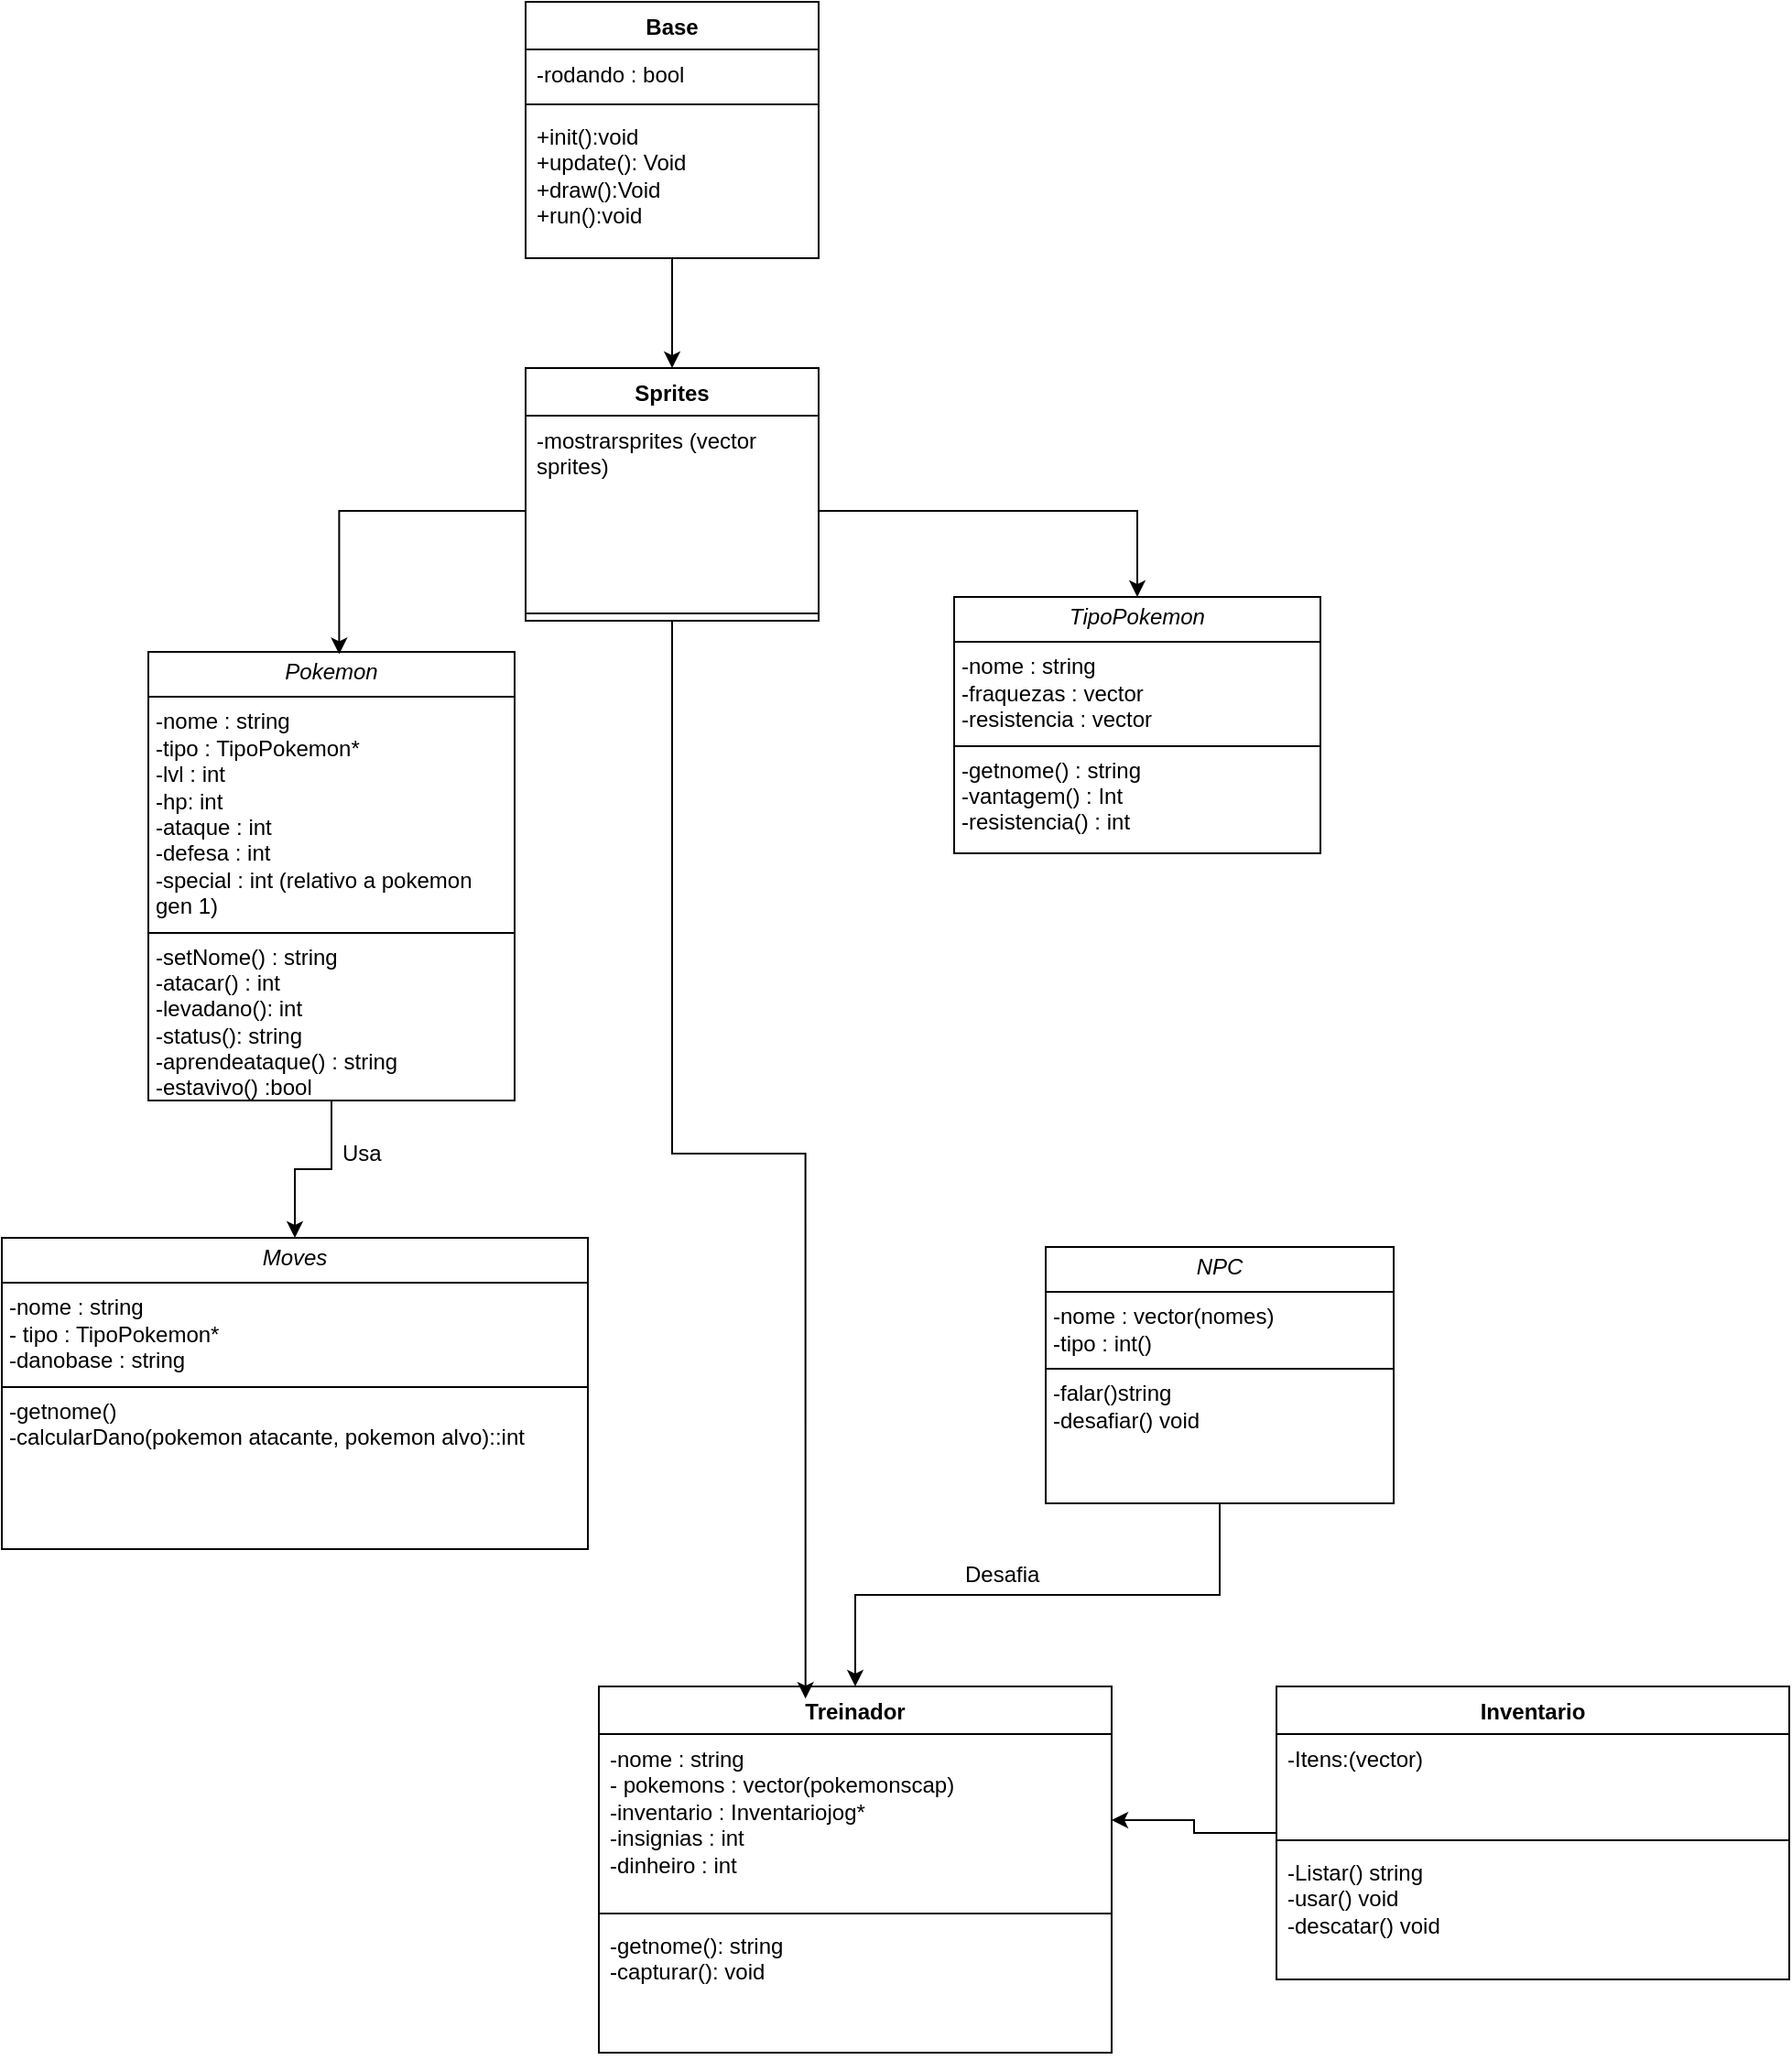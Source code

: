 <mxfile version="27.1.5">
  <diagram name="Page-1" id="b5b7bab2-c9e2-2cf4-8b2a-24fd1a2a6d21">
    <mxGraphModel dx="1737" dy="890" grid="1" gridSize="10" guides="1" tooltips="1" connect="1" arrows="1" fold="1" page="1" pageScale="1" pageWidth="827" pageHeight="1169" background="none" math="0" shadow="0">
      <root>
        <mxCell id="0" />
        <mxCell id="1" parent="0" />
        <mxCell id="lQwyarkYGZv5bvmhl-Y1-25" value="" style="edgeStyle=orthogonalEdgeStyle;rounded=0;orthogonalLoop=1;jettySize=auto;html=1;" edge="1" parent="1" source="lQwyarkYGZv5bvmhl-Y1-18" target="lQwyarkYGZv5bvmhl-Y1-23">
          <mxGeometry relative="1" as="geometry" />
        </mxCell>
        <mxCell id="lQwyarkYGZv5bvmhl-Y1-18" value="&lt;p style=&quot;margin:0px;margin-top:4px;text-align:center;&quot;&gt;&lt;i&gt;Pokemon&lt;/i&gt;&lt;/p&gt;&lt;hr size=&quot;1&quot; style=&quot;border-style:solid;&quot;&gt;&lt;p style=&quot;margin:0px;margin-left:4px;&quot;&gt;-nome : string&lt;br&gt;-tipo : TipoPokemon*&lt;/p&gt;&lt;p style=&quot;margin:0px;margin-left:4px;&quot;&gt;-lvl : int&lt;/p&gt;&lt;p style=&quot;margin:0px;margin-left:4px;&quot;&gt;-hp: int&lt;/p&gt;&lt;p style=&quot;margin:0px;margin-left:4px;&quot;&gt;-ataque : int&lt;/p&gt;&lt;p style=&quot;margin:0px;margin-left:4px;&quot;&gt;-defesa : int&lt;/p&gt;&lt;p style=&quot;margin:0px;margin-left:4px;&quot;&gt;-special : int (relativo a pokemon gen 1)&lt;/p&gt;&lt;hr size=&quot;1&quot; style=&quot;border-style:solid;&quot;&gt;&lt;p style=&quot;margin:0px;margin-left:4px;&quot;&gt;-setNome() : string&lt;/p&gt;&lt;p style=&quot;margin:0px;margin-left:4px;&quot;&gt;-atacar() : int&lt;/p&gt;&lt;p style=&quot;margin:0px;margin-left:4px;&quot;&gt;-levadano(): int&lt;/p&gt;&lt;p style=&quot;margin:0px;margin-left:4px;&quot;&gt;-status(): string&lt;/p&gt;&lt;p style=&quot;margin:0px;margin-left:4px;&quot;&gt;-aprendeataque() : string&lt;/p&gt;&lt;p style=&quot;margin:0px;margin-left:4px;&quot;&gt;-estavivo() :bool&lt;/p&gt;" style="verticalAlign=top;align=left;overflow=fill;html=1;whiteSpace=wrap;" vertex="1" parent="1">
          <mxGeometry x="114" y="355" width="200" height="245" as="geometry" />
        </mxCell>
        <mxCell id="lQwyarkYGZv5bvmhl-Y1-21" value="&lt;p style=&quot;margin:0px;margin-top:4px;text-align:center;&quot;&gt;&lt;i&gt;TipoPokemon&lt;/i&gt;&lt;/p&gt;&lt;hr size=&quot;1&quot; style=&quot;border-style:solid;&quot;&gt;&lt;p style=&quot;margin:0px;margin-left:4px;&quot;&gt;-nome : string&lt;br&gt;&lt;/p&gt;&lt;p style=&quot;margin:0px;margin-left:4px;&quot;&gt;-fraquezas : vector&lt;/p&gt;&lt;p style=&quot;margin:0px;margin-left:4px;&quot;&gt;-resistencia : vector&lt;/p&gt;&lt;hr size=&quot;1&quot; style=&quot;border-style:solid;&quot;&gt;&lt;p style=&quot;margin:0px;margin-left:4px;&quot;&gt;-getnome() : string&lt;/p&gt;&lt;p style=&quot;margin:0px;margin-left:4px;&quot;&gt;-vantagem() : Int&lt;/p&gt;&lt;p style=&quot;margin:0px;margin-left:4px;&quot;&gt;-resistencia() : int&lt;/p&gt;&lt;p style=&quot;margin:0px;margin-left:4px;&quot;&gt;&lt;br&gt;&lt;/p&gt;" style="verticalAlign=top;align=left;overflow=fill;html=1;whiteSpace=wrap;" vertex="1" parent="1">
          <mxGeometry x="554" y="325" width="200" height="140" as="geometry" />
        </mxCell>
        <mxCell id="lQwyarkYGZv5bvmhl-Y1-23" value="&lt;p style=&quot;margin:0px;margin-top:4px;text-align:center;&quot;&gt;&lt;i&gt;Moves&lt;/i&gt;&lt;/p&gt;&lt;hr size=&quot;1&quot; style=&quot;border-style:solid;&quot;&gt;&lt;p style=&quot;margin:0px;margin-left:4px;&quot;&gt;-nome : string&lt;/p&gt;&lt;p style=&quot;margin:0px;margin-left:4px;&quot;&gt;- tipo : TipoPokemon*&lt;/p&gt;&lt;p style=&quot;margin:0px;margin-left:4px;&quot;&gt;-danobase : string&lt;/p&gt;&lt;hr size=&quot;1&quot; style=&quot;border-style:solid;&quot;&gt;&lt;p style=&quot;margin:0px;margin-left:4px;&quot;&gt;-getnome()&lt;/p&gt;&lt;p style=&quot;margin:0px;margin-left:4px;&quot;&gt;-calcularDano(pokemon atacante, pokemon alvo)::int&lt;/p&gt;" style="verticalAlign=top;align=left;overflow=fill;html=1;whiteSpace=wrap;" vertex="1" parent="1">
          <mxGeometry x="34" y="675" width="320" height="170" as="geometry" />
        </mxCell>
        <mxCell id="lQwyarkYGZv5bvmhl-Y1-40" style="edgeStyle=orthogonalEdgeStyle;rounded=0;orthogonalLoop=1;jettySize=auto;html=1;exitX=0.5;exitY=1;exitDx=0;exitDy=0;entryX=0.5;entryY=0;entryDx=0;entryDy=0;" edge="1" parent="1" source="lQwyarkYGZv5bvmhl-Y1-24" target="lQwyarkYGZv5bvmhl-Y1-35">
          <mxGeometry relative="1" as="geometry" />
        </mxCell>
        <mxCell id="lQwyarkYGZv5bvmhl-Y1-24" value="&lt;p style=&quot;margin:0px;margin-top:4px;text-align:center;&quot;&gt;&lt;i&gt;NPC&lt;/i&gt;&lt;/p&gt;&lt;hr size=&quot;1&quot; style=&quot;border-style:solid;&quot;&gt;&lt;p style=&quot;margin:0px;margin-left:4px;&quot;&gt;-nome : vector(nomes)&lt;/p&gt;&lt;p style=&quot;margin:0px;margin-left:4px;&quot;&gt;-tipo : int()&lt;br&gt;&lt;/p&gt;&lt;hr size=&quot;1&quot; style=&quot;border-style:solid;&quot;&gt;&lt;p style=&quot;margin:0px;margin-left:4px;&quot;&gt;-falar()string&lt;/p&gt;&lt;p style=&quot;margin:0px;margin-left:4px;&quot;&gt;-desafiar() void&lt;/p&gt;" style="verticalAlign=top;align=left;overflow=fill;html=1;whiteSpace=wrap;" vertex="1" parent="1">
          <mxGeometry x="604" y="680" width="190" height="140" as="geometry" />
        </mxCell>
        <mxCell id="lQwyarkYGZv5bvmhl-Y1-26" value="Usa&amp;nbsp;" style="text;strokeColor=none;fillColor=none;align=left;verticalAlign=top;spacingLeft=4;spacingRight=4;overflow=hidden;rotatable=0;points=[[0,0.5],[1,0.5]];portConstraint=eastwest;whiteSpace=wrap;html=1;" vertex="1" parent="1">
          <mxGeometry x="214" y="615" width="100" height="26" as="geometry" />
        </mxCell>
        <mxCell id="lQwyarkYGZv5bvmhl-Y1-47" style="edgeStyle=orthogonalEdgeStyle;rounded=0;orthogonalLoop=1;jettySize=auto;html=1;entryX=0.5;entryY=0;entryDx=0;entryDy=0;" edge="1" parent="1" source="lQwyarkYGZv5bvmhl-Y1-31" target="lQwyarkYGZv5bvmhl-Y1-42">
          <mxGeometry relative="1" as="geometry" />
        </mxCell>
        <mxCell id="lQwyarkYGZv5bvmhl-Y1-31" value="Base" style="swimlane;fontStyle=1;align=center;verticalAlign=top;childLayout=stackLayout;horizontal=1;startSize=26;horizontalStack=0;resizeParent=1;resizeParentMax=0;resizeLast=0;collapsible=1;marginBottom=0;whiteSpace=wrap;html=1;" vertex="1" parent="1">
          <mxGeometry x="320" width="160" height="140" as="geometry" />
        </mxCell>
        <mxCell id="lQwyarkYGZv5bvmhl-Y1-32" value="-rodando : bool" style="text;strokeColor=none;fillColor=none;align=left;verticalAlign=top;spacingLeft=4;spacingRight=4;overflow=hidden;rotatable=0;points=[[0,0.5],[1,0.5]];portConstraint=eastwest;whiteSpace=wrap;html=1;" vertex="1" parent="lQwyarkYGZv5bvmhl-Y1-31">
          <mxGeometry y="26" width="160" height="26" as="geometry" />
        </mxCell>
        <mxCell id="lQwyarkYGZv5bvmhl-Y1-33" value="" style="line;strokeWidth=1;fillColor=none;align=left;verticalAlign=middle;spacingTop=-1;spacingLeft=3;spacingRight=3;rotatable=0;labelPosition=right;points=[];portConstraint=eastwest;strokeColor=inherit;" vertex="1" parent="lQwyarkYGZv5bvmhl-Y1-31">
          <mxGeometry y="52" width="160" height="8" as="geometry" />
        </mxCell>
        <mxCell id="lQwyarkYGZv5bvmhl-Y1-34" value="+init():void&lt;br&gt;+update(): Void&lt;br&gt;+draw():Void&lt;br&gt;+run():void" style="text;strokeColor=none;fillColor=none;align=left;verticalAlign=top;spacingLeft=4;spacingRight=4;overflow=hidden;rotatable=0;points=[[0,0.5],[1,0.5]];portConstraint=eastwest;whiteSpace=wrap;html=1;" vertex="1" parent="lQwyarkYGZv5bvmhl-Y1-31">
          <mxGeometry y="60" width="160" height="80" as="geometry" />
        </mxCell>
        <mxCell id="lQwyarkYGZv5bvmhl-Y1-35" value="Treinador" style="swimlane;fontStyle=1;align=center;verticalAlign=top;childLayout=stackLayout;horizontal=1;startSize=26;horizontalStack=0;resizeParent=1;resizeParentMax=0;resizeLast=0;collapsible=1;marginBottom=0;whiteSpace=wrap;html=1;" vertex="1" parent="1">
          <mxGeometry x="360" y="920" width="280" height="200" as="geometry" />
        </mxCell>
        <mxCell id="lQwyarkYGZv5bvmhl-Y1-36" value="-nome : string&lt;div&gt;- pokemons : vector(pokemonscap)&lt;/div&gt;&lt;div&gt;-inventario : Inventariojog*&lt;/div&gt;&lt;div&gt;-insignias : int&lt;/div&gt;&lt;div&gt;-dinheiro : int&lt;/div&gt;&lt;div&gt;&lt;br&gt;&lt;/div&gt;" style="text;strokeColor=none;fillColor=none;align=left;verticalAlign=top;spacingLeft=4;spacingRight=4;overflow=hidden;rotatable=0;points=[[0,0.5],[1,0.5]];portConstraint=eastwest;whiteSpace=wrap;html=1;" vertex="1" parent="lQwyarkYGZv5bvmhl-Y1-35">
          <mxGeometry y="26" width="280" height="94" as="geometry" />
        </mxCell>
        <mxCell id="lQwyarkYGZv5bvmhl-Y1-37" value="" style="line;strokeWidth=1;fillColor=none;align=left;verticalAlign=middle;spacingTop=-1;spacingLeft=3;spacingRight=3;rotatable=0;labelPosition=right;points=[];portConstraint=eastwest;strokeColor=inherit;" vertex="1" parent="lQwyarkYGZv5bvmhl-Y1-35">
          <mxGeometry y="120" width="280" height="8" as="geometry" />
        </mxCell>
        <mxCell id="lQwyarkYGZv5bvmhl-Y1-38" value="-getnome(): string&lt;div&gt;-capturar(): void&amp;nbsp;&lt;/div&gt;&lt;div&gt;&lt;br&gt;&lt;/div&gt;" style="text;strokeColor=none;fillColor=none;align=left;verticalAlign=top;spacingLeft=4;spacingRight=4;overflow=hidden;rotatable=0;points=[[0,0.5],[1,0.5]];portConstraint=eastwest;whiteSpace=wrap;html=1;" vertex="1" parent="lQwyarkYGZv5bvmhl-Y1-35">
          <mxGeometry y="128" width="280" height="72" as="geometry" />
        </mxCell>
        <mxCell id="lQwyarkYGZv5bvmhl-Y1-41" value="Desafia" style="text;strokeColor=none;fillColor=none;align=left;verticalAlign=top;spacingLeft=4;spacingRight=4;overflow=hidden;rotatable=0;points=[[0,0.5],[1,0.5]];portConstraint=eastwest;whiteSpace=wrap;html=1;" vertex="1" parent="1">
          <mxGeometry x="554" y="845" width="100" height="26" as="geometry" />
        </mxCell>
        <mxCell id="lQwyarkYGZv5bvmhl-Y1-42" value="Sprites" style="swimlane;fontStyle=1;align=center;verticalAlign=top;childLayout=stackLayout;horizontal=1;startSize=26;horizontalStack=0;resizeParent=1;resizeParentMax=0;resizeLast=0;collapsible=1;marginBottom=0;whiteSpace=wrap;html=1;" vertex="1" parent="1">
          <mxGeometry x="320" y="200" width="160" height="138" as="geometry" />
        </mxCell>
        <mxCell id="lQwyarkYGZv5bvmhl-Y1-43" value="-mostrarsprites (vector sprites)" style="text;strokeColor=none;fillColor=none;align=left;verticalAlign=top;spacingLeft=4;spacingRight=4;overflow=hidden;rotatable=0;points=[[0,0.5],[1,0.5]];portConstraint=eastwest;whiteSpace=wrap;html=1;" vertex="1" parent="lQwyarkYGZv5bvmhl-Y1-42">
          <mxGeometry y="26" width="160" height="104" as="geometry" />
        </mxCell>
        <mxCell id="lQwyarkYGZv5bvmhl-Y1-44" value="" style="line;strokeWidth=1;fillColor=none;align=left;verticalAlign=middle;spacingTop=-1;spacingLeft=3;spacingRight=3;rotatable=0;labelPosition=right;points=[];portConstraint=eastwest;strokeColor=inherit;" vertex="1" parent="lQwyarkYGZv5bvmhl-Y1-42">
          <mxGeometry y="130" width="160" height="8" as="geometry" />
        </mxCell>
        <mxCell id="lQwyarkYGZv5bvmhl-Y1-48" style="edgeStyle=orthogonalEdgeStyle;rounded=0;orthogonalLoop=1;jettySize=auto;html=1;entryX=0.521;entryY=0.005;entryDx=0;entryDy=0;entryPerimeter=0;" edge="1" parent="1" source="lQwyarkYGZv5bvmhl-Y1-43" target="lQwyarkYGZv5bvmhl-Y1-18">
          <mxGeometry relative="1" as="geometry" />
        </mxCell>
        <mxCell id="lQwyarkYGZv5bvmhl-Y1-50" style="edgeStyle=orthogonalEdgeStyle;rounded=0;orthogonalLoop=1;jettySize=auto;html=1;entryX=0.5;entryY=0;entryDx=0;entryDy=0;" edge="1" parent="1" source="lQwyarkYGZv5bvmhl-Y1-43" target="lQwyarkYGZv5bvmhl-Y1-21">
          <mxGeometry relative="1" as="geometry" />
        </mxCell>
        <mxCell id="lQwyarkYGZv5bvmhl-Y1-51" style="edgeStyle=orthogonalEdgeStyle;rounded=0;orthogonalLoop=1;jettySize=auto;html=1;entryX=0.403;entryY=0.033;entryDx=0;entryDy=0;entryPerimeter=0;" edge="1" parent="1" source="lQwyarkYGZv5bvmhl-Y1-42" target="lQwyarkYGZv5bvmhl-Y1-35">
          <mxGeometry relative="1" as="geometry" />
        </mxCell>
        <mxCell id="lQwyarkYGZv5bvmhl-Y1-56" style="edgeStyle=orthogonalEdgeStyle;rounded=0;orthogonalLoop=1;jettySize=auto;html=1;" edge="1" parent="1" source="lQwyarkYGZv5bvmhl-Y1-52" target="lQwyarkYGZv5bvmhl-Y1-36">
          <mxGeometry relative="1" as="geometry" />
        </mxCell>
        <mxCell id="lQwyarkYGZv5bvmhl-Y1-52" value="Inventario" style="swimlane;fontStyle=1;align=center;verticalAlign=top;childLayout=stackLayout;horizontal=1;startSize=26;horizontalStack=0;resizeParent=1;resizeParentMax=0;resizeLast=0;collapsible=1;marginBottom=0;whiteSpace=wrap;html=1;" vertex="1" parent="1">
          <mxGeometry x="730" y="920" width="280" height="160" as="geometry" />
        </mxCell>
        <mxCell id="lQwyarkYGZv5bvmhl-Y1-53" value="-Itens:(vector)" style="text;strokeColor=none;fillColor=none;align=left;verticalAlign=top;spacingLeft=4;spacingRight=4;overflow=hidden;rotatable=0;points=[[0,0.5],[1,0.5]];portConstraint=eastwest;whiteSpace=wrap;html=1;" vertex="1" parent="lQwyarkYGZv5bvmhl-Y1-52">
          <mxGeometry y="26" width="280" height="54" as="geometry" />
        </mxCell>
        <mxCell id="lQwyarkYGZv5bvmhl-Y1-54" value="" style="line;strokeWidth=1;fillColor=none;align=left;verticalAlign=middle;spacingTop=-1;spacingLeft=3;spacingRight=3;rotatable=0;labelPosition=right;points=[];portConstraint=eastwest;strokeColor=inherit;" vertex="1" parent="lQwyarkYGZv5bvmhl-Y1-52">
          <mxGeometry y="80" width="280" height="8" as="geometry" />
        </mxCell>
        <mxCell id="lQwyarkYGZv5bvmhl-Y1-55" value="&lt;div&gt;-Listar() string&lt;/div&gt;&lt;div&gt;-usar() void&lt;/div&gt;&lt;div&gt;-descatar() void&lt;/div&gt;&lt;div&gt;&lt;br&gt;&lt;/div&gt;" style="text;strokeColor=none;fillColor=none;align=left;verticalAlign=top;spacingLeft=4;spacingRight=4;overflow=hidden;rotatable=0;points=[[0,0.5],[1,0.5]];portConstraint=eastwest;whiteSpace=wrap;html=1;" vertex="1" parent="lQwyarkYGZv5bvmhl-Y1-52">
          <mxGeometry y="88" width="280" height="72" as="geometry" />
        </mxCell>
      </root>
    </mxGraphModel>
  </diagram>
</mxfile>
